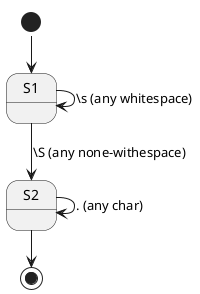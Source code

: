 @startuml
!pragma layout smetana
[*] --> S1
S1 -> S1 : \s (any whitespace)
S1 --> S2 : \S (any none-withespace)
S2 -> S2 : . (any char)
S2 --> [*]
@enduml